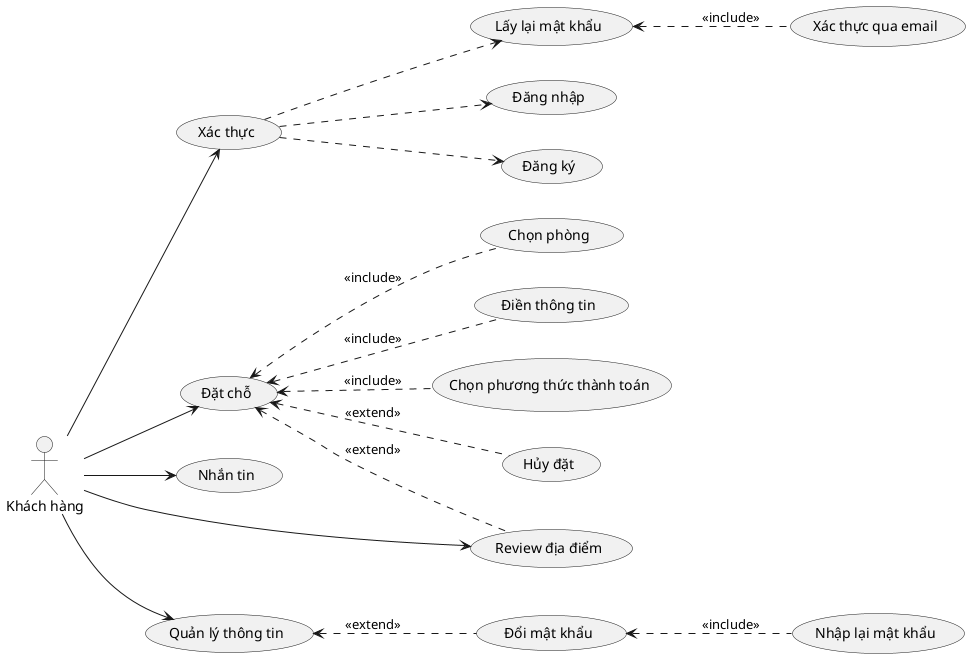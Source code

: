 @startuml 
actor :Khách hàng: as Customer
left to right direction
(Xác thực) as XT
(Đặt chỗ) as DC
(Nhắn tin) as NTin 
(Review địa điểm) as RV 
(Quản lý thông tin) as QLTT


Customer -->  XT
XT ..> (Đăng nhập)
XT ..> (Đăng ký)
XT ..> (Lấy lại mật khẩu)
(Lấy lại mật khẩu) <.. (Xác thực qua email) : <<include>>


Customer --> DC
DC <.. (Chọn phòng) : <<include>>
DC <.. (Điền thông tin) : <<include>>
DC <.. (Chọn phương thức thành toán) : <<include>>
DC <.. (Hủy đặt): <<extend>>

Customer --> NTin

Customer --> RV 

Customer --> QLTT
QLTT <.. (Đổi mật khẩu) : <<extend>>
(Đổi mật khẩu) <.. (Nhập lại mật khẩu) : <<include>>

(DC) <.. (RV): <<extend>>

@enduml


